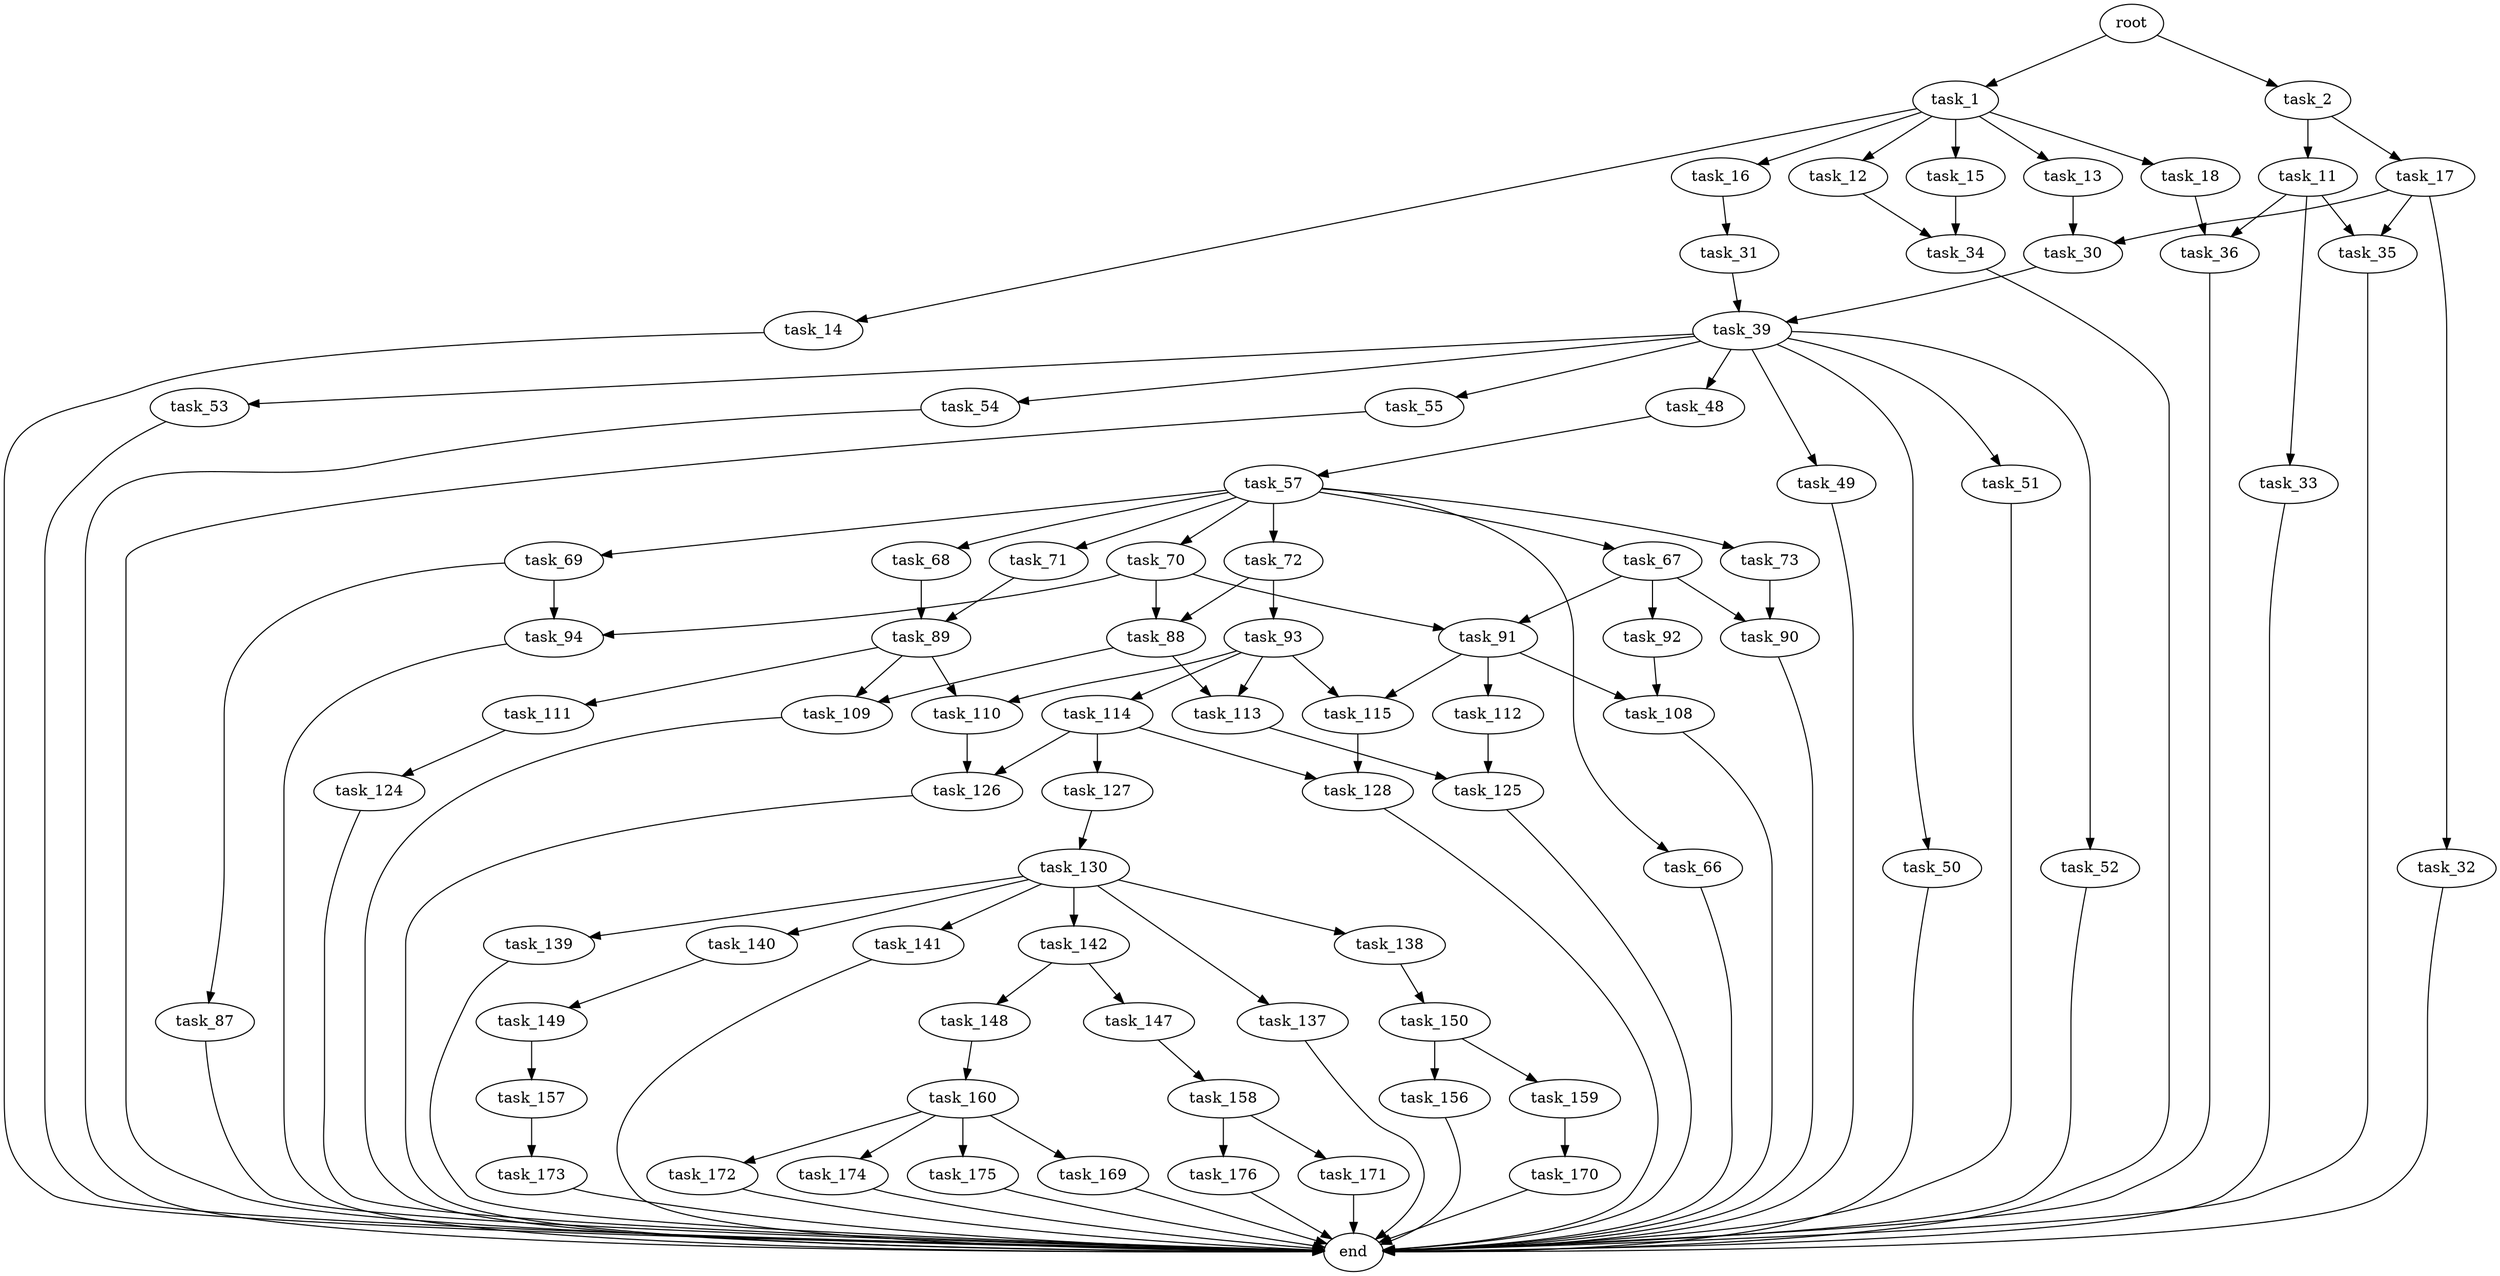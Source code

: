 digraph G {
  root [size="0.000000"];
  task_1 [size="201234377305.000000"];
  task_2 [size="549755813888.000000"];
  task_12 [size="4142751043.000000"];
  task_13 [size="342538978720.000000"];
  task_14 [size="6127066278.000000"];
  task_15 [size="199537228039.000000"];
  task_16 [size="1073741824000.000000"];
  task_18 [size="393678595960.000000"];
  task_11 [size="23019732886.000000"];
  task_17 [size="4772629832.000000"];
  task_33 [size="68719476736.000000"];
  task_35 [size="627329499.000000"];
  task_36 [size="33809690970.000000"];
  task_34 [size="10298143448.000000"];
  task_30 [size="121638805392.000000"];
  end [size="0.000000"];
  task_31 [size="8589934592.000000"];
  task_32 [size="549755813888.000000"];
  task_39 [size="359243987773.000000"];
  task_48 [size="4266432397.000000"];
  task_49 [size="82044336085.000000"];
  task_50 [size="231928233984.000000"];
  task_51 [size="4942563291.000000"];
  task_52 [size="781131807879.000000"];
  task_53 [size="28991029248.000000"];
  task_54 [size="46948825040.000000"];
  task_55 [size="443603838554.000000"];
  task_57 [size="5184288198.000000"];
  task_66 [size="165634570961.000000"];
  task_67 [size="549755813888.000000"];
  task_68 [size="68719476736.000000"];
  task_69 [size="1479670647.000000"];
  task_70 [size="552197133.000000"];
  task_71 [size="1073741824000.000000"];
  task_72 [size="790715942120.000000"];
  task_73 [size="31722459890.000000"];
  task_90 [size="231928233984.000000"];
  task_91 [size="549755813888.000000"];
  task_92 [size="231928233984.000000"];
  task_89 [size="34821889570.000000"];
  task_87 [size="492600975305.000000"];
  task_94 [size="1073741824000.000000"];
  task_88 [size="681300987016.000000"];
  task_93 [size="162430302829.000000"];
  task_109 [size="96811514686.000000"];
  task_113 [size="4305438992.000000"];
  task_110 [size="433305043912.000000"];
  task_111 [size="576803316081.000000"];
  task_108 [size="336477219000.000000"];
  task_112 [size="35313900569.000000"];
  task_115 [size="68719476736.000000"];
  task_114 [size="8073142256.000000"];
  task_126 [size="2647264525.000000"];
  task_124 [size="368293445632.000000"];
  task_125 [size="11116525549.000000"];
  task_127 [size="16545254859.000000"];
  task_128 [size="368293445632.000000"];
  task_130 [size="1073741824000.000000"];
  task_137 [size="782757789696.000000"];
  task_138 [size="2470145451.000000"];
  task_139 [size="293560530039.000000"];
  task_140 [size="28991029248.000000"];
  task_141 [size="1073741824000.000000"];
  task_142 [size="549755813888.000000"];
  task_150 [size="9633756602.000000"];
  task_149 [size="134217728000.000000"];
  task_147 [size="368293445632.000000"];
  task_148 [size="779743359.000000"];
  task_158 [size="782757789696.000000"];
  task_160 [size="598518662153.000000"];
  task_157 [size="134217728000.000000"];
  task_156 [size="97908389523.000000"];
  task_159 [size="782757789696.000000"];
  task_173 [size="732952755184.000000"];
  task_171 [size="68719476736.000000"];
  task_176 [size="10561928052.000000"];
  task_170 [size="6506310794.000000"];
  task_169 [size="532138655184.000000"];
  task_172 [size="3043181916.000000"];
  task_174 [size="132740953772.000000"];
  task_175 [size="42886647660.000000"];

  root -> task_1 [size="1.000000"];
  root -> task_2 [size="1.000000"];
  task_1 -> task_12 [size="209715200.000000"];
  task_1 -> task_13 [size="209715200.000000"];
  task_1 -> task_14 [size="209715200.000000"];
  task_1 -> task_15 [size="209715200.000000"];
  task_1 -> task_16 [size="209715200.000000"];
  task_1 -> task_18 [size="209715200.000000"];
  task_2 -> task_11 [size="536870912.000000"];
  task_2 -> task_17 [size="536870912.000000"];
  task_12 -> task_34 [size="209715200.000000"];
  task_13 -> task_30 [size="679477248.000000"];
  task_14 -> end [size="1.000000"];
  task_15 -> task_34 [size="679477248.000000"];
  task_16 -> task_31 [size="838860800.000000"];
  task_18 -> task_36 [size="536870912.000000"];
  task_11 -> task_33 [size="679477248.000000"];
  task_11 -> task_35 [size="679477248.000000"];
  task_11 -> task_36 [size="679477248.000000"];
  task_17 -> task_30 [size="75497472.000000"];
  task_17 -> task_32 [size="75497472.000000"];
  task_17 -> task_35 [size="75497472.000000"];
  task_33 -> end [size="1.000000"];
  task_35 -> end [size="1.000000"];
  task_36 -> end [size="1.000000"];
  task_34 -> end [size="1.000000"];
  task_30 -> task_39 [size="536870912.000000"];
  task_31 -> task_39 [size="33554432.000000"];
  task_32 -> end [size="1.000000"];
  task_39 -> task_48 [size="301989888.000000"];
  task_39 -> task_49 [size="301989888.000000"];
  task_39 -> task_50 [size="301989888.000000"];
  task_39 -> task_51 [size="301989888.000000"];
  task_39 -> task_52 [size="301989888.000000"];
  task_39 -> task_53 [size="301989888.000000"];
  task_39 -> task_54 [size="301989888.000000"];
  task_39 -> task_55 [size="301989888.000000"];
  task_48 -> task_57 [size="301989888.000000"];
  task_49 -> end [size="1.000000"];
  task_50 -> end [size="1.000000"];
  task_51 -> end [size="1.000000"];
  task_52 -> end [size="1.000000"];
  task_53 -> end [size="1.000000"];
  task_54 -> end [size="1.000000"];
  task_55 -> end [size="1.000000"];
  task_57 -> task_66 [size="134217728.000000"];
  task_57 -> task_67 [size="134217728.000000"];
  task_57 -> task_68 [size="134217728.000000"];
  task_57 -> task_69 [size="134217728.000000"];
  task_57 -> task_70 [size="134217728.000000"];
  task_57 -> task_71 [size="134217728.000000"];
  task_57 -> task_72 [size="134217728.000000"];
  task_57 -> task_73 [size="134217728.000000"];
  task_66 -> end [size="1.000000"];
  task_67 -> task_90 [size="536870912.000000"];
  task_67 -> task_91 [size="536870912.000000"];
  task_67 -> task_92 [size="536870912.000000"];
  task_68 -> task_89 [size="134217728.000000"];
  task_69 -> task_87 [size="33554432.000000"];
  task_69 -> task_94 [size="33554432.000000"];
  task_70 -> task_88 [size="33554432.000000"];
  task_70 -> task_91 [size="33554432.000000"];
  task_70 -> task_94 [size="33554432.000000"];
  task_71 -> task_89 [size="838860800.000000"];
  task_72 -> task_88 [size="536870912.000000"];
  task_72 -> task_93 [size="536870912.000000"];
  task_73 -> task_90 [size="679477248.000000"];
  task_90 -> end [size="1.000000"];
  task_91 -> task_108 [size="536870912.000000"];
  task_91 -> task_112 [size="536870912.000000"];
  task_91 -> task_115 [size="536870912.000000"];
  task_92 -> task_108 [size="301989888.000000"];
  task_89 -> task_109 [size="33554432.000000"];
  task_89 -> task_110 [size="33554432.000000"];
  task_89 -> task_111 [size="33554432.000000"];
  task_87 -> end [size="1.000000"];
  task_94 -> end [size="1.000000"];
  task_88 -> task_109 [size="536870912.000000"];
  task_88 -> task_113 [size="536870912.000000"];
  task_93 -> task_110 [size="411041792.000000"];
  task_93 -> task_113 [size="411041792.000000"];
  task_93 -> task_114 [size="411041792.000000"];
  task_93 -> task_115 [size="411041792.000000"];
  task_109 -> end [size="1.000000"];
  task_113 -> task_125 [size="134217728.000000"];
  task_110 -> task_126 [size="536870912.000000"];
  task_111 -> task_124 [size="679477248.000000"];
  task_108 -> end [size="1.000000"];
  task_112 -> task_125 [size="838860800.000000"];
  task_115 -> task_128 [size="134217728.000000"];
  task_114 -> task_126 [size="536870912.000000"];
  task_114 -> task_127 [size="536870912.000000"];
  task_114 -> task_128 [size="536870912.000000"];
  task_126 -> end [size="1.000000"];
  task_124 -> end [size="1.000000"];
  task_125 -> end [size="1.000000"];
  task_127 -> task_130 [size="411041792.000000"];
  task_128 -> end [size="1.000000"];
  task_130 -> task_137 [size="838860800.000000"];
  task_130 -> task_138 [size="838860800.000000"];
  task_130 -> task_139 [size="838860800.000000"];
  task_130 -> task_140 [size="838860800.000000"];
  task_130 -> task_141 [size="838860800.000000"];
  task_130 -> task_142 [size="838860800.000000"];
  task_137 -> end [size="1.000000"];
  task_138 -> task_150 [size="75497472.000000"];
  task_139 -> end [size="1.000000"];
  task_140 -> task_149 [size="75497472.000000"];
  task_141 -> end [size="1.000000"];
  task_142 -> task_147 [size="536870912.000000"];
  task_142 -> task_148 [size="536870912.000000"];
  task_150 -> task_156 [size="209715200.000000"];
  task_150 -> task_159 [size="209715200.000000"];
  task_149 -> task_157 [size="209715200.000000"];
  task_147 -> task_158 [size="411041792.000000"];
  task_148 -> task_160 [size="33554432.000000"];
  task_158 -> task_171 [size="679477248.000000"];
  task_158 -> task_176 [size="679477248.000000"];
  task_160 -> task_169 [size="411041792.000000"];
  task_160 -> task_172 [size="411041792.000000"];
  task_160 -> task_174 [size="411041792.000000"];
  task_160 -> task_175 [size="411041792.000000"];
  task_157 -> task_173 [size="209715200.000000"];
  task_156 -> end [size="1.000000"];
  task_159 -> task_170 [size="679477248.000000"];
  task_173 -> end [size="1.000000"];
  task_171 -> end [size="1.000000"];
  task_176 -> end [size="1.000000"];
  task_170 -> end [size="1.000000"];
  task_169 -> end [size="1.000000"];
  task_172 -> end [size="1.000000"];
  task_174 -> end [size="1.000000"];
  task_175 -> end [size="1.000000"];
}
